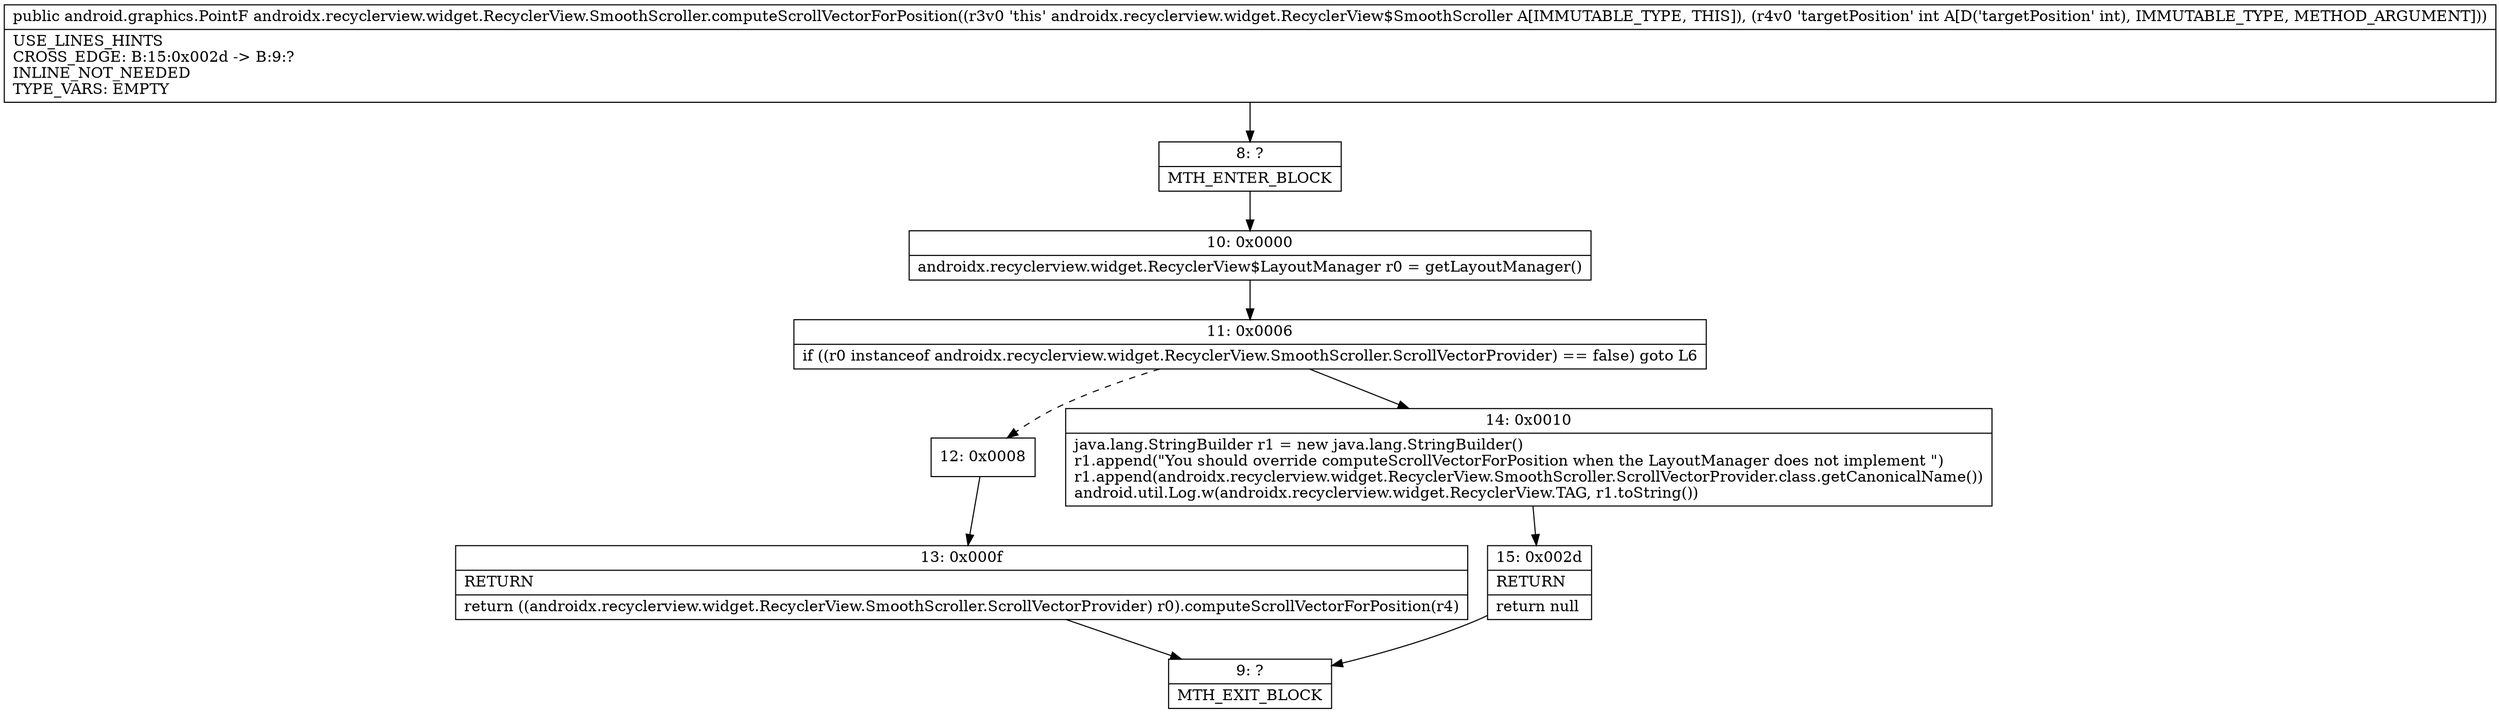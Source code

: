 digraph "CFG forandroidx.recyclerview.widget.RecyclerView.SmoothScroller.computeScrollVectorForPosition(I)Landroid\/graphics\/PointF;" {
Node_8 [shape=record,label="{8\:\ ?|MTH_ENTER_BLOCK\l}"];
Node_10 [shape=record,label="{10\:\ 0x0000|androidx.recyclerview.widget.RecyclerView$LayoutManager r0 = getLayoutManager()\l}"];
Node_11 [shape=record,label="{11\:\ 0x0006|if ((r0 instanceof androidx.recyclerview.widget.RecyclerView.SmoothScroller.ScrollVectorProvider) == false) goto L6\l}"];
Node_12 [shape=record,label="{12\:\ 0x0008}"];
Node_13 [shape=record,label="{13\:\ 0x000f|RETURN\l|return ((androidx.recyclerview.widget.RecyclerView.SmoothScroller.ScrollVectorProvider) r0).computeScrollVectorForPosition(r4)\l}"];
Node_9 [shape=record,label="{9\:\ ?|MTH_EXIT_BLOCK\l}"];
Node_14 [shape=record,label="{14\:\ 0x0010|java.lang.StringBuilder r1 = new java.lang.StringBuilder()\lr1.append(\"You should override computeScrollVectorForPosition when the LayoutManager does not implement \")\lr1.append(androidx.recyclerview.widget.RecyclerView.SmoothScroller.ScrollVectorProvider.class.getCanonicalName())\landroid.util.Log.w(androidx.recyclerview.widget.RecyclerView.TAG, r1.toString())\l}"];
Node_15 [shape=record,label="{15\:\ 0x002d|RETURN\l|return null\l}"];
MethodNode[shape=record,label="{public android.graphics.PointF androidx.recyclerview.widget.RecyclerView.SmoothScroller.computeScrollVectorForPosition((r3v0 'this' androidx.recyclerview.widget.RecyclerView$SmoothScroller A[IMMUTABLE_TYPE, THIS]), (r4v0 'targetPosition' int A[D('targetPosition' int), IMMUTABLE_TYPE, METHOD_ARGUMENT]))  | USE_LINES_HINTS\lCROSS_EDGE: B:15:0x002d \-\> B:9:?\lINLINE_NOT_NEEDED\lTYPE_VARS: EMPTY\l}"];
MethodNode -> Node_8;Node_8 -> Node_10;
Node_10 -> Node_11;
Node_11 -> Node_12[style=dashed];
Node_11 -> Node_14;
Node_12 -> Node_13;
Node_13 -> Node_9;
Node_14 -> Node_15;
Node_15 -> Node_9;
}


